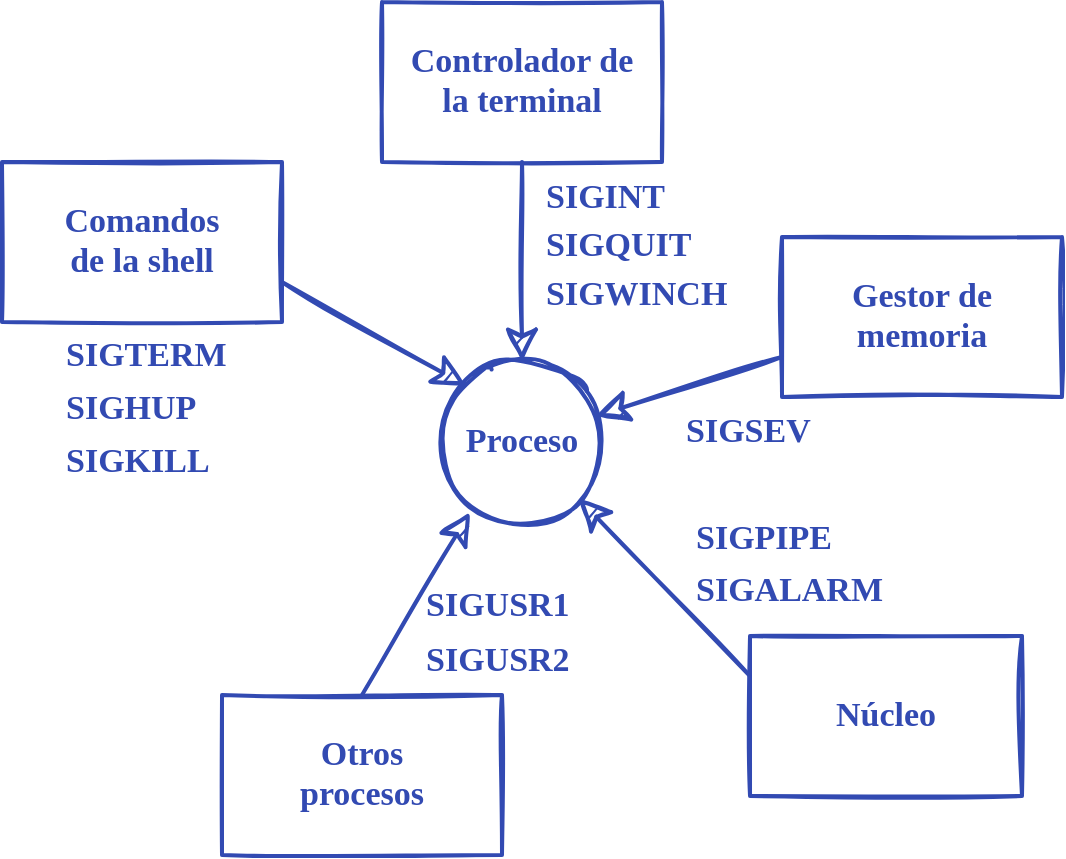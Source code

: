 <mxfile version="15.1.2" type="google"><diagram id="akEowiJKr_ScigKzrRVM" name="Page-1"><mxGraphModel dx="500" dy="1088" grid="1" gridSize="10" guides="1" tooltips="1" connect="1" arrows="1" fold="1" page="1" pageScale="1" pageWidth="689" pageHeight="517" math="0" shadow="0"><root><mxCell id="0"/><mxCell id="1" parent="0"/><mxCell id="jLCrokTEdUuaNlJEEBe_-1" value="Proceso" style="ellipse;aspect=fixed;rounded=0;shadow=0;fontFamily=Ink Free;fontSize=17;strokeWidth=2;fillColor=none;spacing=20;sketch=1;align=center;strokeColor=#324ab2;fontColor=#324ab2;fontStyle=1;spacingBottom=5;" parent="1" vertex="1"><mxGeometry x="980" y="220" width="80" height="80" as="geometry"/></mxCell><mxCell id="jLCrokTEdUuaNlJEEBe_-2" value="Controlador de&#10;la terminal" style="rounded=0;shadow=0;sketch=1;strokeWidth=2;fontFamily=Ink Free;fontSize=17;spacing=20;strokeColor=#324AB2;fontColor=#324AB2;fontSource=https%3A%2F%2Full-esit-sistemas-operativos.github.io%2Fssoo-apuntes%2Ffonts%2FInkFree.woff;fontStyle=1;spacingBottom=5;" parent="1" vertex="1"><mxGeometry x="950" y="40" width="140" height="80" as="geometry"/></mxCell><mxCell id="jLCrokTEdUuaNlJEEBe_-3" value="Comandos&#10;de la shell" style="rounded=0;shadow=0;sketch=1;strokeWidth=2;fontFamily=Ink Free;fontSize=17;spacing=20;strokeColor=#324AB2;fontColor=#324AB2;fontSource=https%3A%2F%2Full-esit-sistemas-operativos.github.io%2Fssoo-apuntes%2Ffonts%2FInkFree.woff;fontStyle=1;spacingBottom=5;" parent="1" vertex="1"><mxGeometry x="760" y="120" width="140" height="80" as="geometry"/></mxCell><mxCell id="jLCrokTEdUuaNlJEEBe_-5" value="Otros&#10;procesos" style="rounded=0;shadow=0;sketch=1;strokeWidth=2;fontFamily=Ink Free;fontSize=17;spacing=20;strokeColor=#324AB2;fontColor=#324AB2;fontSource=https%3A%2F%2Full-esit-sistemas-operativos.github.io%2Fssoo-apuntes%2Ffonts%2FInkFree.woff;fontStyle=1;spacingBottom=5;" parent="1" vertex="1"><mxGeometry x="870" y="386.5" width="140" height="80" as="geometry"/></mxCell><mxCell id="jLCrokTEdUuaNlJEEBe_-6" value="Núcleo" style="rounded=0;shadow=0;sketch=1;strokeWidth=2;fontFamily=Ink Free;fontSize=17;spacing=20;strokeColor=#324AB2;fontColor=#324AB2;fontSource=https%3A%2F%2Full-esit-sistemas-operativos.github.io%2Fssoo-apuntes%2Ffonts%2FInkFree.woff;fontStyle=1;spacingBottom=5;" parent="1" vertex="1"><mxGeometry x="1134" y="357" width="136" height="80" as="geometry"/></mxCell><mxCell id="jLCrokTEdUuaNlJEEBe_-7" value="Gestor de&#10;memoria" style="rounded=0;shadow=0;sketch=1;strokeWidth=2;fontFamily=Ink Free;fontSize=17;spacing=20;strokeColor=#324AB2;fontColor=#324AB2;fontSource=https%3A%2F%2Full-esit-sistemas-operativos.github.io%2Fssoo-apuntes%2Ffonts%2FInkFree.woff;fontStyle=1;spacingBottom=5;" parent="1" vertex="1"><mxGeometry x="1150" y="157.5" width="140" height="80" as="geometry"/></mxCell><mxCell id="jLCrokTEdUuaNlJEEBe_-9" value="" style="endArrow=classic;strokeWidth=2;fontFamily=Ink Free;fontSize=17;sketch=1;endSize=12;rounded=0;endFill=1;startSize=12;startArrow=none;startFill=0;strokeColor=#324AB2;fontColor=#324AB2;exitX=0;exitY=0.75;exitDx=0;exitDy=0;fontSource=https%3A%2F%2Full-esit-sistemas-operativos.github.io%2Fssoo-apuntes%2Ffonts%2FInkFree.woff;fontStyle=1;spacingBottom=5;entryX=0.963;entryY=0.338;entryDx=0;entryDy=0;entryPerimeter=0;" parent="1" source="jLCrokTEdUuaNlJEEBe_-7" target="jLCrokTEdUuaNlJEEBe_-1" edge="1"><mxGeometry width="50" height="50" relative="1" as="geometry"><mxPoint x="1330" y="229" as="sourcePoint"/><mxPoint x="1330.5" y="279" as="targetPoint"/></mxGeometry></mxCell><mxCell id="jLCrokTEdUuaNlJEEBe_-10" value="" style="endArrow=classic;strokeWidth=2;fontFamily=Ink Free;fontSize=17;sketch=1;endSize=12;rounded=0;endFill=1;startSize=12;startArrow=none;startFill=0;strokeColor=#324AB2;fontColor=#324AB2;exitX=0;exitY=0.25;exitDx=0;exitDy=0;fontSource=https%3A%2F%2Full-esit-sistemas-operativos.github.io%2Fssoo-apuntes%2Ffonts%2FInkFree.woff;fontStyle=1;spacingBottom=5;entryX=1;entryY=1;entryDx=0;entryDy=0;" parent="1" source="jLCrokTEdUuaNlJEEBe_-6" target="jLCrokTEdUuaNlJEEBe_-1" edge="1"><mxGeometry width="50" height="50" relative="1" as="geometry"><mxPoint x="1150" y="190" as="sourcePoint"/><mxPoint x="1058.284" y="241.716" as="targetPoint"/></mxGeometry></mxCell><mxCell id="jLCrokTEdUuaNlJEEBe_-11" value="" style="endArrow=classic;strokeWidth=2;fontFamily=Ink Free;fontSize=17;sketch=1;endSize=12;rounded=0;endFill=1;startSize=12;startArrow=none;startFill=0;strokeColor=#324AB2;fontColor=#324AB2;exitX=0.5;exitY=1;exitDx=0;exitDy=0;fontSource=https%3A%2F%2Full-esit-sistemas-operativos.github.io%2Fssoo-apuntes%2Ffonts%2FInkFree.woff;fontStyle=1;spacingBottom=5;" parent="1" source="jLCrokTEdUuaNlJEEBe_-2" target="jLCrokTEdUuaNlJEEBe_-1" edge="1"><mxGeometry width="50" height="50" relative="1" as="geometry"><mxPoint x="1150" y="190" as="sourcePoint"/><mxPoint x="1058.284" y="241.716" as="targetPoint"/></mxGeometry></mxCell><mxCell id="jLCrokTEdUuaNlJEEBe_-12" value="" style="endArrow=classic;strokeWidth=2;fontFamily=Ink Free;fontSize=17;sketch=1;endSize=12;rounded=0;endFill=1;startSize=12;startArrow=none;startFill=0;strokeColor=#324AB2;fontColor=#324AB2;exitX=1;exitY=0.75;exitDx=0;exitDy=0;fontSource=https%3A%2F%2Full-esit-sistemas-operativos.github.io%2Fssoo-apuntes%2Ffonts%2FInkFree.woff;fontStyle=1;spacingBottom=5;entryX=0;entryY=0;entryDx=0;entryDy=0;" parent="1" source="jLCrokTEdUuaNlJEEBe_-3" target="jLCrokTEdUuaNlJEEBe_-1" edge="1"><mxGeometry width="50" height="50" relative="1" as="geometry"><mxPoint x="1030" y="130" as="sourcePoint"/><mxPoint x="1030" y="230" as="targetPoint"/></mxGeometry></mxCell><mxCell id="jLCrokTEdUuaNlJEEBe_-14" value="" style="endArrow=classic;strokeWidth=2;fontFamily=Ink Free;fontSize=17;sketch=1;endSize=12;rounded=0;endFill=1;startSize=12;startArrow=none;startFill=0;strokeColor=#324AB2;fontColor=#324AB2;exitX=0.5;exitY=0;exitDx=0;exitDy=0;fontSource=https%3A%2F%2Full-esit-sistemas-operativos.github.io%2Fssoo-apuntes%2Ffonts%2FInkFree.woff;fontStyle=1;spacingBottom=5;entryX=0.175;entryY=0.938;entryDx=0;entryDy=0;entryPerimeter=0;" parent="1" source="jLCrokTEdUuaNlJEEBe_-5" target="jLCrokTEdUuaNlJEEBe_-1" edge="1"><mxGeometry width="50" height="50" relative="1" as="geometry"><mxPoint x="1030" y="130" as="sourcePoint"/><mxPoint x="1030" y="230" as="targetPoint"/></mxGeometry></mxCell><mxCell id="jLCrokTEdUuaNlJEEBe_-15" value="SIGUSR1" style="text;strokeColor=none;fillColor=none;align=left;verticalAlign=middle;rounded=0;fontFamily=Ink Free;fontSource=https%3A%2F%2Full-esit-sistemas-operativos.github.io%2Fssoo-apuntes%2Ffonts%2FInkFree.woff;fontStyle=1;fontColor=#324AB2;fontSize=17;spacingBottom=5;" parent="1" vertex="1"><mxGeometry x="970" y="328.5" width="80" height="26.5" as="geometry"/></mxCell><mxCell id="jLCrokTEdUuaNlJEEBe_-16" value="SIGUSR2" style="text;strokeColor=none;fillColor=none;align=left;verticalAlign=middle;rounded=0;fontFamily=Ink Free;fontSource=https%3A%2F%2Full-esit-sistemas-operativos.github.io%2Fssoo-apuntes%2Ffonts%2FInkFree.woff;fontStyle=1;fontColor=#324AB2;fontSize=17;spacingBottom=5;" parent="1" vertex="1"><mxGeometry x="970" y="354" width="80" height="30.5" as="geometry"/></mxCell><mxCell id="jLCrokTEdUuaNlJEEBe_-17" value="SIGINT" style="text;strokeColor=none;fillColor=none;align=left;verticalAlign=middle;rounded=0;fontFamily=Ink Free;fontSource=https%3A%2F%2Full-esit-sistemas-operativos.github.io%2Fssoo-apuntes%2Ffonts%2FInkFree.woff;fontStyle=1;fontColor=#324AB2;fontSize=17;spacingBottom=5;" parent="1" vertex="1"><mxGeometry x="1030" y="122.5" width="80" height="31" as="geometry"/></mxCell><mxCell id="jLCrokTEdUuaNlJEEBe_-18" value="SIGQUIT" style="text;strokeColor=none;fillColor=none;align=left;verticalAlign=middle;rounded=0;fontFamily=Ink Free;fontSource=https%3A%2F%2Full-esit-sistemas-operativos.github.io%2Fssoo-apuntes%2Ffonts%2FInkFree.woff;fontStyle=1;fontColor=#324AB2;fontSize=17;spacingBottom=5;" parent="1" vertex="1"><mxGeometry x="1030" y="146.5" width="80" height="31" as="geometry"/></mxCell><mxCell id="jLCrokTEdUuaNlJEEBe_-19" value="SIGSEV" style="text;strokeColor=none;fillColor=none;align=left;verticalAlign=middle;rounded=0;fontFamily=Ink Free;fontSource=https%3A%2F%2Full-esit-sistemas-operativos.github.io%2Fssoo-apuntes%2Ffonts%2FInkFree.woff;fontStyle=1;fontColor=#324AB2;fontSize=17;spacingBottom=5;" parent="1" vertex="1"><mxGeometry x="1100" y="239.5" width="100" height="31" as="geometry"/></mxCell><mxCell id="jLCrokTEdUuaNlJEEBe_-20" value="SIGALARM" style="text;strokeColor=none;fillColor=none;align=left;verticalAlign=middle;rounded=0;fontFamily=Ink Free;fontSource=https%3A%2F%2Full-esit-sistemas-operativos.github.io%2Fssoo-apuntes%2Ffonts%2FInkFree.woff;fontStyle=1;fontColor=#324AB2;fontSize=17;spacingBottom=5;" parent="1" vertex="1"><mxGeometry x="1105" y="319" width="90" height="31" as="geometry"/></mxCell><mxCell id="jLCrokTEdUuaNlJEEBe_-21" value="SIGPIPE" style="text;strokeColor=none;fillColor=none;align=left;verticalAlign=middle;rounded=0;fontFamily=Ink Free;fontSource=https%3A%2F%2Full-esit-sistemas-operativos.github.io%2Fssoo-apuntes%2Ffonts%2FInkFree.woff;fontStyle=1;fontColor=#324AB2;fontSize=17;spacingBottom=5;" parent="1" vertex="1"><mxGeometry x="1105" y="293" width="90" height="31" as="geometry"/></mxCell><mxCell id="jLCrokTEdUuaNlJEEBe_-22" style="edgeStyle=orthogonalEdgeStyle;rounded=0;orthogonalLoop=1;jettySize=auto;html=1;exitX=0.5;exitY=1;exitDx=0;exitDy=0;" parent="1" source="jLCrokTEdUuaNlJEEBe_-19" target="jLCrokTEdUuaNlJEEBe_-19" edge="1"><mxGeometry relative="1" as="geometry"/></mxCell><mxCell id="jLCrokTEdUuaNlJEEBe_-31" value="SIGTERM" style="text;strokeColor=none;fillColor=none;align=left;verticalAlign=middle;rounded=0;fontFamily=Ink Free;fontSource=https%3A%2F%2Full-esit-sistemas-operativos.github.io%2Fssoo-apuntes%2Ffonts%2FInkFree.woff;fontStyle=1;fontColor=#324AB2;fontSize=17;spacingBottom=5;" parent="1" vertex="1"><mxGeometry x="790" y="203.5" width="80" height="26.5" as="geometry"/></mxCell><mxCell id="jLCrokTEdUuaNlJEEBe_-32" value="SIGHUP" style="text;strokeColor=none;fillColor=none;align=left;verticalAlign=middle;rounded=0;fontFamily=Ink Free;fontSource=https%3A%2F%2Full-esit-sistemas-operativos.github.io%2Fssoo-apuntes%2Ffonts%2FInkFree.woff;fontStyle=1;fontColor=#324AB2;fontSize=17;spacingBottom=5;" parent="1" vertex="1"><mxGeometry x="790" y="228" width="80" height="30.5" as="geometry"/></mxCell><mxCell id="jLCrokTEdUuaNlJEEBe_-33" value="SIGKILL" style="text;strokeColor=none;fillColor=none;align=left;verticalAlign=middle;rounded=0;fontFamily=Ink Free;fontSource=https%3A%2F%2Full-esit-sistemas-operativos.github.io%2Fssoo-apuntes%2Ffonts%2FInkFree.woff;fontStyle=1;fontColor=#324AB2;fontSize=17;spacingBottom=5;" parent="1" vertex="1"><mxGeometry x="790" y="254.5" width="80" height="30.5" as="geometry"/></mxCell><mxCell id="jLCrokTEdUuaNlJEEBe_-34" value="SIGWINCH" style="text;strokeColor=none;fillColor=none;align=left;verticalAlign=middle;rounded=0;fontFamily=Ink Free;fontSource=https%3A%2F%2Full-esit-sistemas-operativos.github.io%2Fssoo-apuntes%2Ffonts%2FInkFree.woff;fontStyle=1;fontColor=#324AB2;fontSize=17;spacingBottom=5;" parent="1" vertex="1"><mxGeometry x="1030" y="171" width="100" height="31" as="geometry"/></mxCell></root></mxGraphModel></diagram></mxfile>